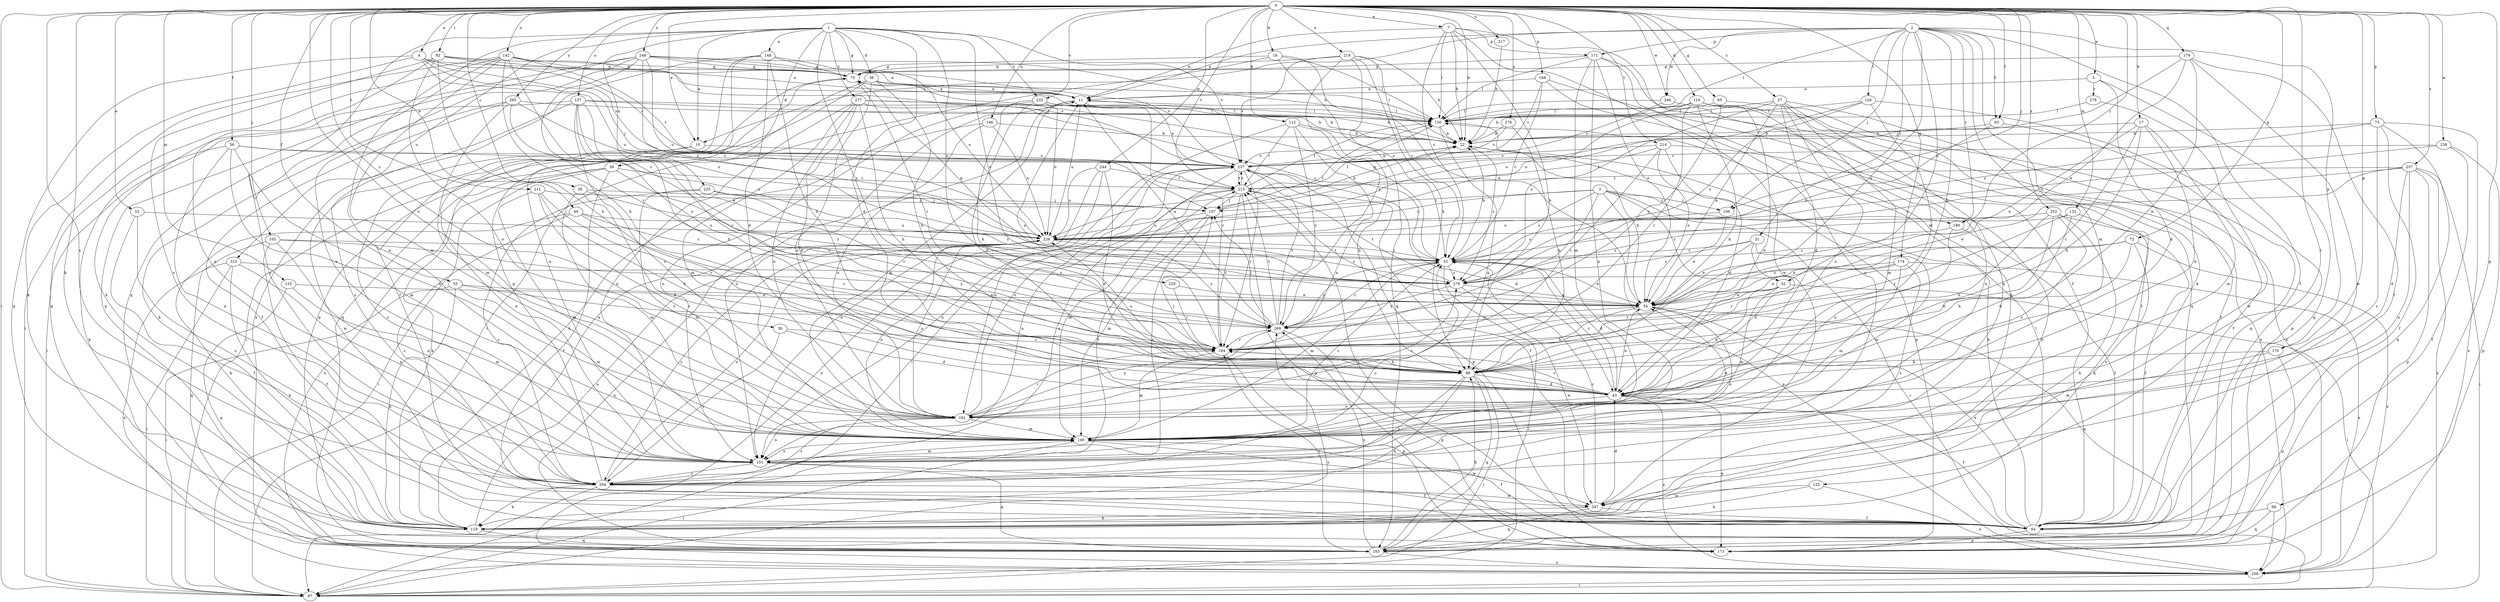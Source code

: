 strict digraph  {
0;
1;
2;
3;
4;
5;
7;
10;
11;
17;
18;
22;
26;
27;
30;
31;
32;
33;
38;
39;
43;
49;
52;
54;
55;
56;
63;
64;
65;
66;
72;
73;
75;
86;
92;
97;
105;
106;
107;
112;
116;
119;
123;
126;
130;
132;
135;
140;
142;
146;
148;
151;
157;
161;
168;
170;
171;
173;
174;
179;
183;
190;
194;
204;
211;
214;
215;
217;
219;
220;
223;
225;
226;
233;
237;
238;
244;
246;
247;
248;
252;
257;
258;
265;
269;
276;
277;
278;
279;
0 -> 4  [label=a];
0 -> 5  [label=a];
0 -> 7  [label=a];
0 -> 10  [label=a];
0 -> 17  [label=b];
0 -> 18  [label=b];
0 -> 22  [label=b];
0 -> 26  [label=c];
0 -> 27  [label=c];
0 -> 30  [label=c];
0 -> 49  [label=e];
0 -> 52  [label=e];
0 -> 55  [label=f];
0 -> 56  [label=f];
0 -> 63  [label=f];
0 -> 65  [label=g];
0 -> 66  [label=g];
0 -> 72  [label=g];
0 -> 73  [label=g];
0 -> 92  [label=i];
0 -> 97  [label=i];
0 -> 105  [label=j];
0 -> 106  [label=j];
0 -> 112  [label=k];
0 -> 116  [label=k];
0 -> 119  [label=k];
0 -> 123  [label=l];
0 -> 132  [label=m];
0 -> 135  [label=m];
0 -> 142  [label=n];
0 -> 146  [label=n];
0 -> 157  [label=o];
0 -> 161  [label=o];
0 -> 168  [label=p];
0 -> 170  [label=p];
0 -> 174  [label=q];
0 -> 179  [label=q];
0 -> 190  [label=r];
0 -> 204  [label=s];
0 -> 211  [label=t];
0 -> 214  [label=t];
0 -> 215  [label=t];
0 -> 217  [label=u];
0 -> 219  [label=u];
0 -> 233  [label=v];
0 -> 238  [label=w];
0 -> 244  [label=w];
0 -> 246  [label=w];
0 -> 248  [label=x];
0 -> 252  [label=x];
0 -> 257  [label=x];
0 -> 265  [label=y];
0 -> 276  [label=z];
1 -> 10  [label=a];
1 -> 38  [label=d];
1 -> 39  [label=d];
1 -> 43  [label=d];
1 -> 54  [label=e];
1 -> 75  [label=g];
1 -> 148  [label=n];
1 -> 151  [label=n];
1 -> 183  [label=q];
1 -> 220  [label=u];
1 -> 223  [label=u];
1 -> 225  [label=u];
1 -> 233  [label=v];
1 -> 237  [label=v];
1 -> 269  [label=y];
1 -> 277  [label=z];
2 -> 10  [label=a];
2 -> 11  [label=a];
2 -> 31  [label=c];
2 -> 32  [label=c];
2 -> 63  [label=f];
2 -> 64  [label=f];
2 -> 86  [label=h];
2 -> 106  [label=j];
2 -> 119  [label=k];
2 -> 126  [label=l];
2 -> 130  [label=l];
2 -> 140  [label=m];
2 -> 170  [label=p];
2 -> 171  [label=p];
2 -> 190  [label=r];
2 -> 246  [label=w];
2 -> 269  [label=y];
3 -> 32  [label=c];
3 -> 33  [label=c];
3 -> 97  [label=i];
3 -> 106  [label=j];
3 -> 107  [label=j];
3 -> 190  [label=r];
3 -> 194  [label=r];
3 -> 226  [label=u];
3 -> 258  [label=x];
4 -> 75  [label=g];
4 -> 107  [label=j];
4 -> 119  [label=k];
4 -> 130  [label=l];
4 -> 183  [label=q];
4 -> 226  [label=u];
4 -> 237  [label=v];
5 -> 11  [label=a];
5 -> 43  [label=d];
5 -> 183  [label=q];
5 -> 278  [label=z];
7 -> 11  [label=a];
7 -> 22  [label=b];
7 -> 33  [label=c];
7 -> 64  [label=f];
7 -> 86  [label=h];
7 -> 130  [label=l];
7 -> 171  [label=p];
7 -> 247  [label=w];
10 -> 151  [label=n];
10 -> 204  [label=s];
10 -> 237  [label=v];
10 -> 247  [label=w];
11 -> 130  [label=l];
11 -> 140  [label=m];
11 -> 151  [label=n];
11 -> 194  [label=r];
11 -> 226  [label=u];
17 -> 22  [label=b];
17 -> 43  [label=d];
17 -> 54  [label=e];
17 -> 86  [label=h];
17 -> 140  [label=m];
17 -> 194  [label=r];
18 -> 33  [label=c];
18 -> 54  [label=e];
18 -> 75  [label=g];
18 -> 97  [label=i];
18 -> 130  [label=l];
22 -> 237  [label=v];
22 -> 279  [label=z];
26 -> 43  [label=d];
26 -> 107  [label=j];
26 -> 140  [label=m];
26 -> 279  [label=z];
27 -> 43  [label=d];
27 -> 54  [label=e];
27 -> 64  [label=f];
27 -> 130  [label=l];
27 -> 140  [label=m];
27 -> 151  [label=n];
27 -> 161  [label=o];
27 -> 279  [label=z];
30 -> 43  [label=d];
30 -> 194  [label=r];
30 -> 204  [label=s];
31 -> 33  [label=c];
31 -> 43  [label=d];
31 -> 54  [label=e];
31 -> 140  [label=m];
31 -> 279  [label=z];
32 -> 43  [label=d];
32 -> 54  [label=e];
32 -> 97  [label=i];
32 -> 140  [label=m];
32 -> 194  [label=r];
33 -> 22  [label=b];
33 -> 43  [label=d];
33 -> 54  [label=e];
33 -> 75  [label=g];
33 -> 97  [label=i];
33 -> 140  [label=m];
33 -> 269  [label=y];
33 -> 279  [label=z];
38 -> 11  [label=a];
38 -> 86  [label=h];
38 -> 97  [label=i];
38 -> 130  [label=l];
38 -> 161  [label=o];
38 -> 183  [label=q];
39 -> 64  [label=f];
39 -> 97  [label=i];
39 -> 119  [label=k];
39 -> 194  [label=r];
39 -> 215  [label=t];
39 -> 258  [label=x];
43 -> 33  [label=c];
43 -> 54  [label=e];
43 -> 64  [label=f];
43 -> 107  [label=j];
43 -> 161  [label=o];
43 -> 173  [label=p];
43 -> 194  [label=r];
43 -> 258  [label=x];
49 -> 33  [label=c];
49 -> 119  [label=k];
49 -> 194  [label=r];
49 -> 204  [label=s];
49 -> 226  [label=u];
52 -> 64  [label=f];
52 -> 204  [label=s];
52 -> 226  [label=u];
54 -> 22  [label=b];
54 -> 86  [label=h];
54 -> 151  [label=n];
54 -> 183  [label=q];
54 -> 215  [label=t];
54 -> 269  [label=y];
55 -> 54  [label=e];
55 -> 97  [label=i];
55 -> 119  [label=k];
55 -> 140  [label=m];
55 -> 269  [label=y];
56 -> 119  [label=k];
56 -> 140  [label=m];
56 -> 151  [label=n];
56 -> 161  [label=o];
56 -> 226  [label=u];
56 -> 237  [label=v];
63 -> 22  [label=b];
63 -> 64  [label=f];
63 -> 279  [label=z];
64 -> 22  [label=b];
64 -> 54  [label=e];
64 -> 130  [label=l];
64 -> 173  [label=p];
64 -> 215  [label=t];
65 -> 130  [label=l];
65 -> 183  [label=q];
65 -> 269  [label=y];
66 -> 64  [label=f];
66 -> 183  [label=q];
66 -> 258  [label=x];
72 -> 33  [label=c];
72 -> 54  [label=e];
72 -> 86  [label=h];
72 -> 204  [label=s];
72 -> 258  [label=x];
73 -> 22  [label=b];
73 -> 64  [label=f];
73 -> 183  [label=q];
73 -> 204  [label=s];
73 -> 226  [label=u];
73 -> 258  [label=x];
75 -> 11  [label=a];
75 -> 173  [label=p];
75 -> 194  [label=r];
86 -> 43  [label=d];
86 -> 97  [label=i];
86 -> 119  [label=k];
86 -> 183  [label=q];
86 -> 204  [label=s];
86 -> 226  [label=u];
92 -> 11  [label=a];
92 -> 75  [label=g];
92 -> 86  [label=h];
92 -> 151  [label=n];
92 -> 161  [label=o];
92 -> 204  [label=s];
92 -> 237  [label=v];
97 -> 269  [label=y];
105 -> 33  [label=c];
105 -> 64  [label=f];
105 -> 151  [label=n];
105 -> 183  [label=q];
105 -> 269  [label=y];
106 -> 33  [label=c];
106 -> 54  [label=e];
107 -> 22  [label=b];
107 -> 130  [label=l];
107 -> 140  [label=m];
107 -> 151  [label=n];
107 -> 226  [label=u];
112 -> 22  [label=b];
112 -> 86  [label=h];
112 -> 97  [label=i];
112 -> 161  [label=o];
112 -> 215  [label=t];
112 -> 269  [label=y];
116 -> 22  [label=b];
116 -> 43  [label=d];
116 -> 86  [label=h];
116 -> 130  [label=l];
116 -> 151  [label=n];
116 -> 194  [label=r];
116 -> 226  [label=u];
116 -> 258  [label=x];
119 -> 11  [label=a];
119 -> 183  [label=q];
119 -> 226  [label=u];
123 -> 119  [label=k];
123 -> 247  [label=w];
123 -> 258  [label=x];
126 -> 130  [label=l];
126 -> 173  [label=p];
126 -> 194  [label=r];
126 -> 226  [label=u];
126 -> 279  [label=z];
130 -> 22  [label=b];
130 -> 161  [label=o];
130 -> 173  [label=p];
132 -> 43  [label=d];
132 -> 119  [label=k];
132 -> 194  [label=r];
132 -> 226  [label=u];
135 -> 54  [label=e];
135 -> 140  [label=m];
135 -> 183  [label=q];
140 -> 33  [label=c];
140 -> 54  [label=e];
140 -> 64  [label=f];
140 -> 97  [label=i];
140 -> 151  [label=n];
140 -> 226  [label=u];
140 -> 247  [label=w];
142 -> 75  [label=g];
142 -> 86  [label=h];
142 -> 97  [label=i];
142 -> 140  [label=m];
142 -> 183  [label=q];
142 -> 204  [label=s];
142 -> 215  [label=t];
142 -> 237  [label=v];
142 -> 279  [label=z];
146 -> 22  [label=b];
146 -> 119  [label=k];
146 -> 161  [label=o];
146 -> 226  [label=u];
148 -> 43  [label=d];
148 -> 64  [label=f];
148 -> 75  [label=g];
148 -> 86  [label=h];
148 -> 151  [label=n];
148 -> 226  [label=u];
148 -> 258  [label=x];
151 -> 64  [label=f];
151 -> 140  [label=m];
151 -> 183  [label=q];
151 -> 204  [label=s];
157 -> 22  [label=b];
157 -> 54  [label=e];
157 -> 86  [label=h];
157 -> 97  [label=i];
157 -> 130  [label=l];
157 -> 161  [label=o];
157 -> 194  [label=r];
157 -> 204  [label=s];
161 -> 140  [label=m];
161 -> 151  [label=n];
161 -> 194  [label=r];
161 -> 204  [label=s];
161 -> 237  [label=v];
161 -> 269  [label=y];
161 -> 279  [label=z];
168 -> 11  [label=a];
168 -> 33  [label=c];
168 -> 64  [label=f];
168 -> 151  [label=n];
168 -> 237  [label=v];
170 -> 86  [label=h];
170 -> 140  [label=m];
170 -> 173  [label=p];
171 -> 54  [label=e];
171 -> 75  [label=g];
171 -> 119  [label=k];
171 -> 130  [label=l];
171 -> 140  [label=m];
171 -> 151  [label=n];
171 -> 183  [label=q];
174 -> 54  [label=e];
174 -> 140  [label=m];
174 -> 194  [label=r];
174 -> 204  [label=s];
174 -> 258  [label=x];
174 -> 279  [label=z];
179 -> 54  [label=e];
179 -> 64  [label=f];
179 -> 75  [label=g];
179 -> 86  [label=h];
179 -> 107  [label=j];
179 -> 247  [label=w];
183 -> 86  [label=h];
183 -> 194  [label=r];
183 -> 226  [label=u];
183 -> 258  [label=x];
183 -> 269  [label=y];
190 -> 64  [label=f];
190 -> 161  [label=o];
190 -> 279  [label=z];
194 -> 11  [label=a];
194 -> 86  [label=h];
194 -> 140  [label=m];
194 -> 173  [label=p];
204 -> 33  [label=c];
204 -> 75  [label=g];
204 -> 97  [label=i];
204 -> 119  [label=k];
204 -> 215  [label=t];
204 -> 226  [label=u];
204 -> 247  [label=w];
211 -> 86  [label=h];
211 -> 107  [label=j];
211 -> 140  [label=m];
211 -> 161  [label=o];
211 -> 194  [label=r];
214 -> 43  [label=d];
214 -> 54  [label=e];
214 -> 119  [label=k];
214 -> 194  [label=r];
214 -> 215  [label=t];
214 -> 237  [label=v];
215 -> 107  [label=j];
215 -> 130  [label=l];
215 -> 140  [label=m];
215 -> 151  [label=n];
215 -> 173  [label=p];
215 -> 194  [label=r];
215 -> 237  [label=v];
217 -> 22  [label=b];
219 -> 22  [label=b];
219 -> 33  [label=c];
219 -> 75  [label=g];
219 -> 86  [label=h];
219 -> 183  [label=q];
219 -> 237  [label=v];
219 -> 269  [label=y];
220 -> 54  [label=e];
220 -> 194  [label=r];
223 -> 97  [label=i];
223 -> 119  [label=k];
223 -> 151  [label=n];
223 -> 258  [label=x];
223 -> 279  [label=z];
225 -> 107  [label=j];
225 -> 140  [label=m];
225 -> 204  [label=s];
225 -> 279  [label=z];
226 -> 33  [label=c];
226 -> 130  [label=l];
226 -> 161  [label=o];
226 -> 204  [label=s];
226 -> 269  [label=y];
226 -> 279  [label=z];
233 -> 22  [label=b];
233 -> 43  [label=d];
233 -> 86  [label=h];
233 -> 130  [label=l];
233 -> 151  [label=n];
233 -> 226  [label=u];
237 -> 11  [label=a];
237 -> 22  [label=b];
237 -> 43  [label=d];
237 -> 64  [label=f];
237 -> 151  [label=n];
237 -> 161  [label=o];
237 -> 173  [label=p];
237 -> 194  [label=r];
237 -> 204  [label=s];
237 -> 215  [label=t];
238 -> 64  [label=f];
238 -> 173  [label=p];
238 -> 226  [label=u];
238 -> 237  [label=v];
244 -> 43  [label=d];
244 -> 151  [label=n];
244 -> 215  [label=t];
244 -> 226  [label=u];
244 -> 258  [label=x];
246 -> 130  [label=l];
246 -> 237  [label=v];
246 -> 258  [label=x];
247 -> 33  [label=c];
247 -> 43  [label=d];
247 -> 64  [label=f];
247 -> 119  [label=k];
247 -> 183  [label=q];
248 -> 11  [label=a];
248 -> 22  [label=b];
248 -> 33  [label=c];
248 -> 75  [label=g];
248 -> 119  [label=k];
248 -> 151  [label=n];
248 -> 173  [label=p];
248 -> 194  [label=r];
248 -> 226  [label=u];
248 -> 237  [label=v];
252 -> 43  [label=d];
252 -> 64  [label=f];
252 -> 86  [label=h];
252 -> 119  [label=k];
252 -> 161  [label=o];
252 -> 226  [label=u];
257 -> 33  [label=c];
257 -> 43  [label=d];
257 -> 54  [label=e];
257 -> 97  [label=i];
257 -> 151  [label=n];
257 -> 173  [label=p];
257 -> 215  [label=t];
257 -> 258  [label=x];
258 -> 97  [label=i];
265 -> 64  [label=f];
265 -> 119  [label=k];
265 -> 130  [label=l];
265 -> 140  [label=m];
265 -> 226  [label=u];
265 -> 269  [label=y];
269 -> 11  [label=a];
269 -> 33  [label=c];
269 -> 107  [label=j];
269 -> 173  [label=p];
269 -> 194  [label=r];
269 -> 215  [label=t];
269 -> 237  [label=v];
276 -> 22  [label=b];
276 -> 86  [label=h];
276 -> 237  [label=v];
277 -> 22  [label=b];
277 -> 33  [label=c];
277 -> 43  [label=d];
277 -> 86  [label=h];
277 -> 130  [label=l];
277 -> 140  [label=m];
277 -> 151  [label=n];
277 -> 161  [label=o];
278 -> 130  [label=l];
278 -> 247  [label=w];
279 -> 54  [label=e];
279 -> 75  [label=g];
279 -> 215  [label=t];
279 -> 247  [label=w];
279 -> 269  [label=y];
}
